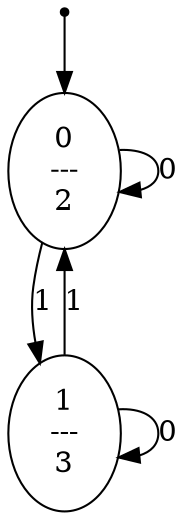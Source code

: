 digraph G {
0 [label="", shape=point];
0 -> 1;
1 [label="0\n---\n2"];
1 -> 1  [label=0];
1 -> 2  [label=1];
2 [label="1\n---\n3"];
2 -> 2  [label=0];
2 -> 1  [label=1];
}
